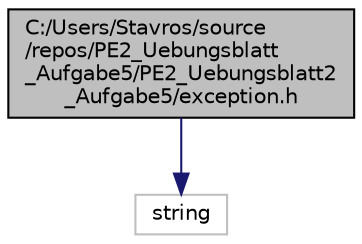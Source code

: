digraph "C:/Users/Stavros/source/repos/PE2_Uebungsblatt_Aufgabe5/PE2_Uebungsblatt2_Aufgabe5/exception.h"
{
 // INTERACTIVE_SVG=YES
 // LATEX_PDF_SIZE
  edge [fontname="Helvetica",fontsize="10",labelfontname="Helvetica",labelfontsize="10"];
  node [fontname="Helvetica",fontsize="10",shape=record];
  Node1 [label="C:/Users/Stavros/source\l/repos/PE2_Uebungsblatt\l_Aufgabe5/PE2_Uebungsblatt2\l_Aufgabe5/exception.h",height=0.2,width=0.4,color="black", fillcolor="grey75", style="filled", fontcolor="black",tooltip=" "];
  Node1 -> Node2 [color="midnightblue",fontsize="10",style="solid",fontname="Helvetica"];
  Node2 [label="string",height=0.2,width=0.4,color="grey75", fillcolor="white", style="filled",tooltip=" "];
}

